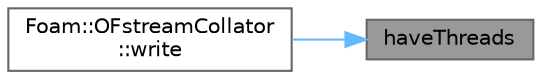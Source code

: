 digraph "haveThreads"
{
 // LATEX_PDF_SIZE
  bgcolor="transparent";
  edge [fontname=Helvetica,fontsize=10,labelfontname=Helvetica,labelfontsize=10];
  node [fontname=Helvetica,fontsize=10,shape=box,height=0.2,width=0.4];
  rankdir="RL";
  Node1 [id="Node000001",label="haveThreads",height=0.2,width=0.4,color="gray40", fillcolor="grey60", style="filled", fontcolor="black",tooltip=" "];
  Node1 -> Node2 [id="edge1_Node000001_Node000002",dir="back",color="steelblue1",style="solid",tooltip=" "];
  Node2 [id="Node000002",label="Foam::OFstreamCollator\l::write",height=0.2,width=0.4,color="grey40", fillcolor="white", style="filled",URL="$classFoam_1_1OFstreamCollator.html#ae2976a75dfc96caf82a37c816090065a",tooltip=" "];
}
